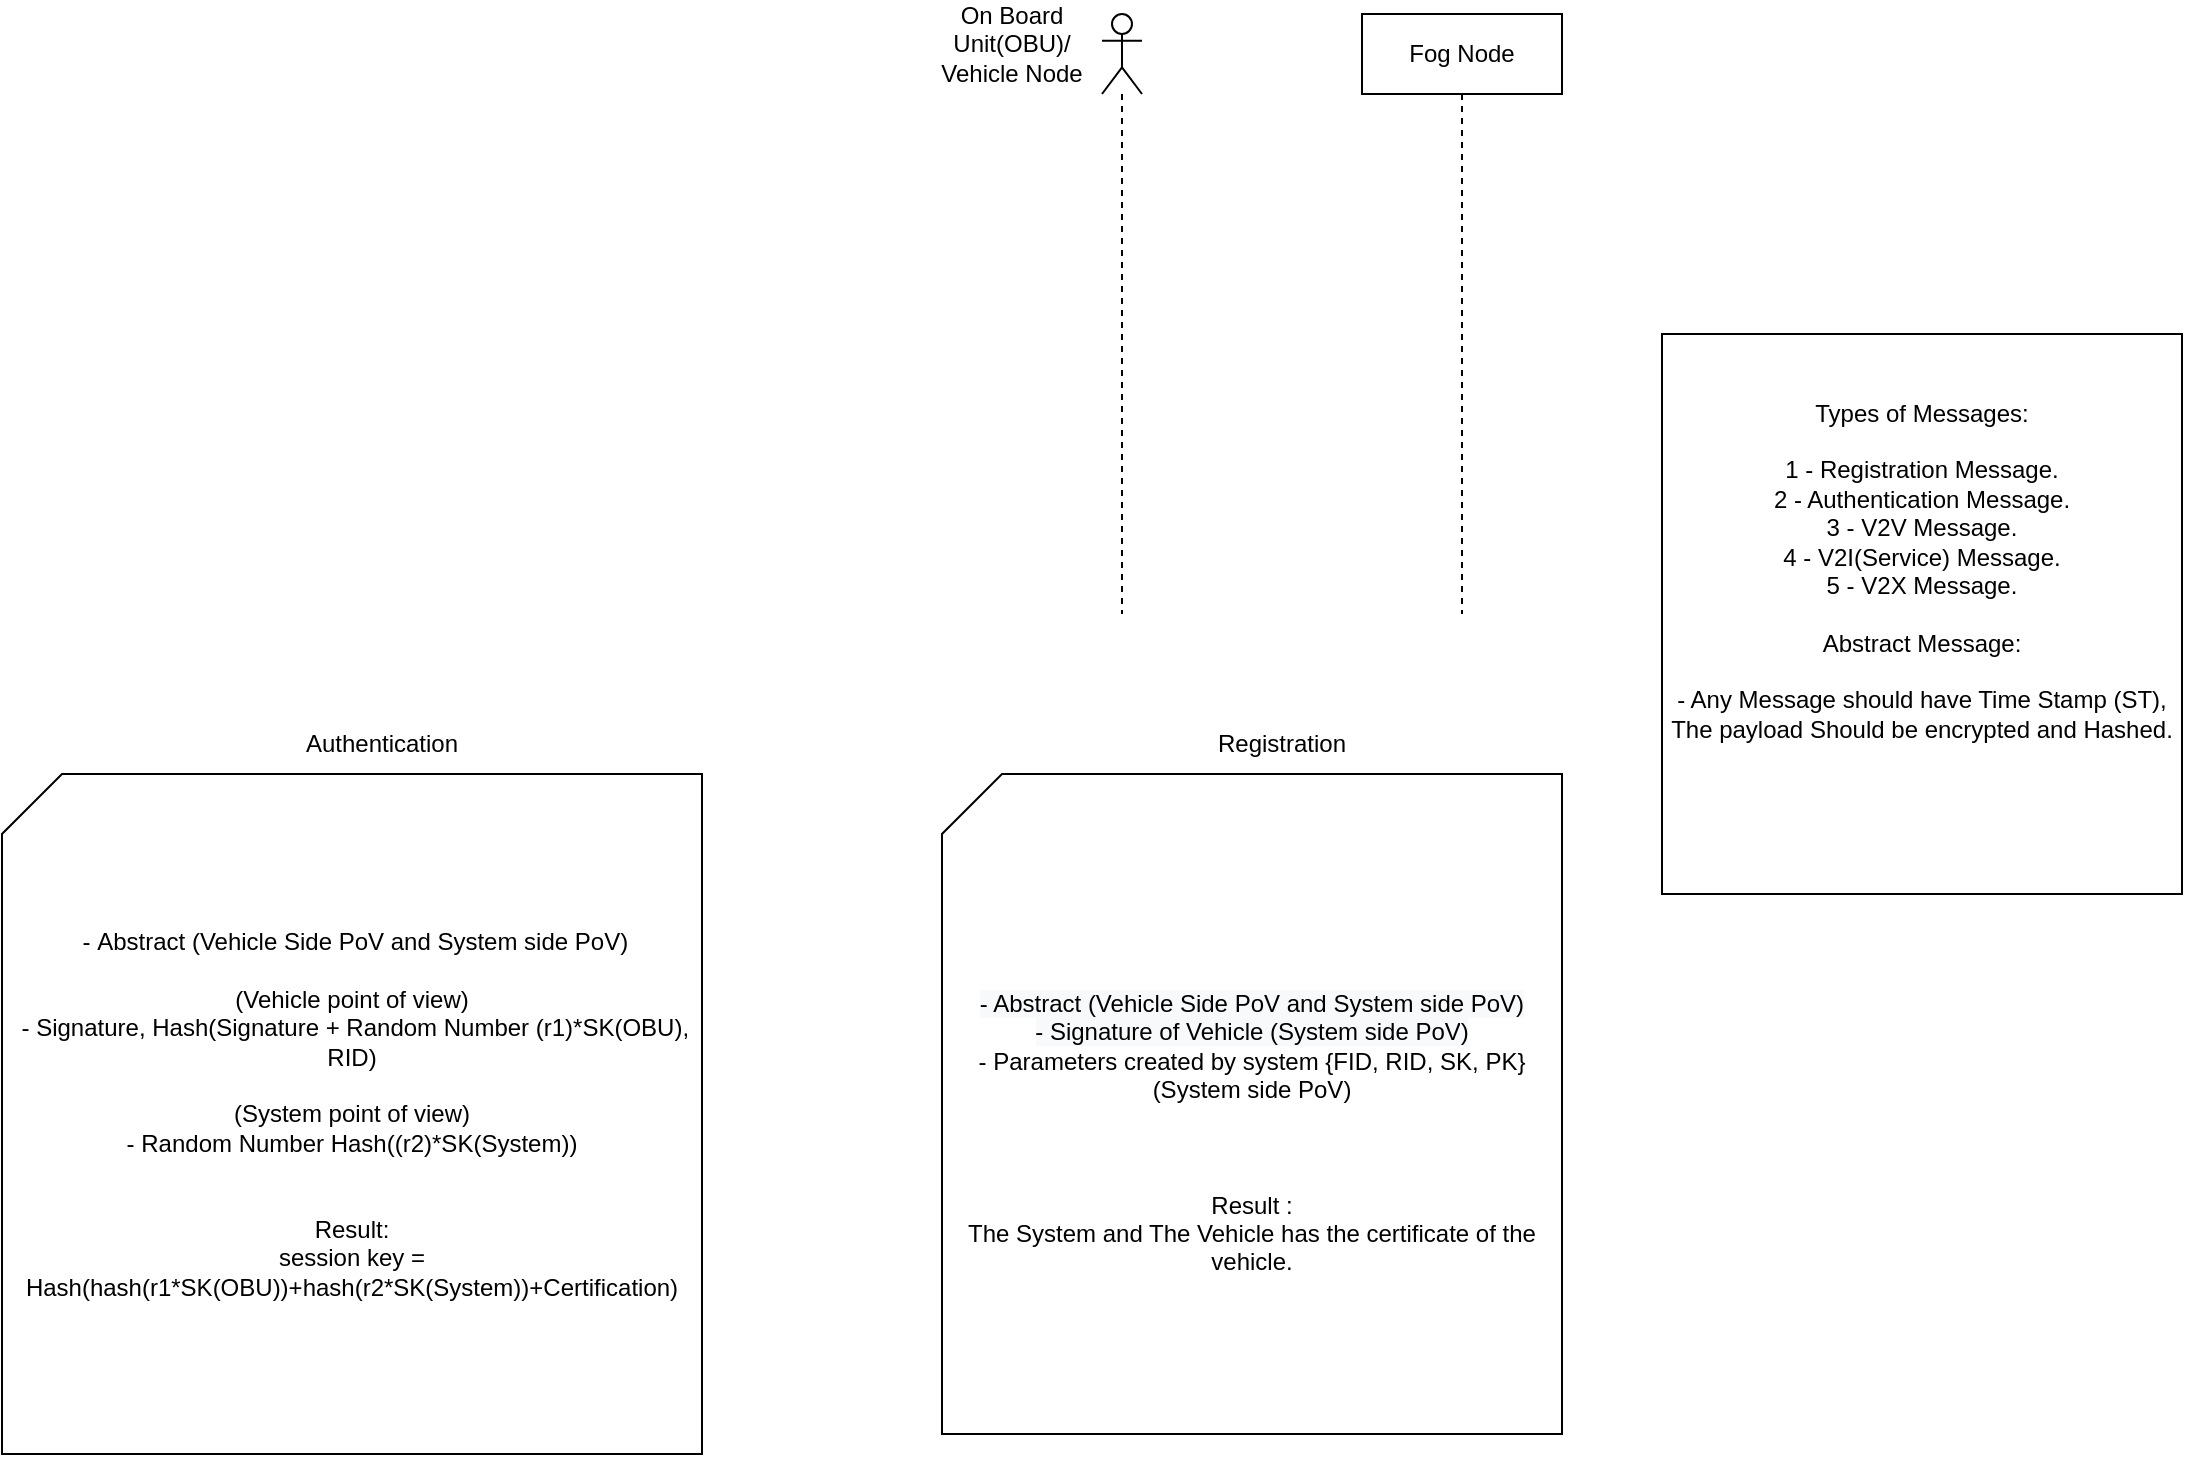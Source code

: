 <mxfile version="16.6.5" type="github">
  <diagram id="kgpKYQtTHZ0yAKxKKP6v" name="Page-1">
    <mxGraphModel dx="1483" dy="263" grid="1" gridSize="10" guides="1" tooltips="1" connect="1" arrows="1" fold="1" page="1" pageScale="1" pageWidth="850" pageHeight="1100" math="0" shadow="0">
      <root>
        <mxCell id="0" />
        <mxCell id="1" parent="0" />
        <mxCell id="RBewx2gTzVDehovNwCif-3" value="" style="shape=umlLifeline;participant=umlActor;perimeter=lifelinePerimeter;whiteSpace=wrap;html=1;container=1;collapsible=0;recursiveResize=0;verticalAlign=top;spacingTop=36;outlineConnect=0;" parent="1" vertex="1">
          <mxGeometry x="210" y="10" width="20" height="300" as="geometry" />
        </mxCell>
        <mxCell id="RBewx2gTzVDehovNwCif-4" value="On Board Unit(OBU)/ Vehicle Node" style="text;html=1;strokeColor=none;fillColor=none;align=center;verticalAlign=middle;whiteSpace=wrap;rounded=0;" parent="1" vertex="1">
          <mxGeometry x="120" y="10" width="90" height="30" as="geometry" />
        </mxCell>
        <mxCell id="Kf4kQ-f4R8IaYnsOuDyY-3" value="Fog Node&lt;br&gt;" style="shape=umlLifeline;perimeter=lifelinePerimeter;whiteSpace=wrap;html=1;container=1;collapsible=0;recursiveResize=0;outlineConnect=0;" parent="1" vertex="1">
          <mxGeometry x="340" y="10" width="100" height="300" as="geometry" />
        </mxCell>
        <mxCell id="KYvYnaWVsjCM7yM75yu5-8" value="&lt;span&gt;Types of Messages:&lt;/span&gt;&lt;br&gt;&lt;br&gt;&lt;span&gt;1 - Registration Message.&lt;/span&gt;&lt;br&gt;&lt;span&gt;2 - Authentication Message.&lt;/span&gt;&lt;br&gt;&lt;span&gt;3 - V2V Message.&lt;/span&gt;&lt;br&gt;&lt;span&gt;4 - V2I(Service) Message.&lt;/span&gt;&lt;br&gt;&lt;span&gt;5 - V2X Message.&lt;br&gt;&lt;br&gt;&lt;/span&gt;Abstract Message:&lt;br&gt;&lt;br&gt;- Any Message should have Time Stamp (ST), The payload Should be encrypted and Hashed.&lt;br&gt;&lt;span&gt;&lt;br&gt;&lt;br&gt;&lt;br&gt;&lt;/span&gt;" style="rounded=0;whiteSpace=wrap;html=1;" parent="1" vertex="1">
          <mxGeometry x="490" y="170" width="260" height="280" as="geometry" />
        </mxCell>
        <mxCell id="KYvYnaWVsjCM7yM75yu5-14" value="&lt;br&gt;&lt;br&gt;&lt;span style=&quot;color: rgb(0 , 0 , 0) ; font-family: &amp;#34;helvetica&amp;#34; ; font-size: 12px ; font-style: normal ; font-weight: 400 ; letter-spacing: normal ; text-align: left ; text-indent: 0px ; text-transform: none ; word-spacing: 0px ; background-color: rgb(248 , 249 , 250) ; display: inline ; float: none&quot;&gt;- Abstract (Vehicle Side PoV and System side PoV)&lt;/span&gt;&lt;br style=&quot;padding: 0px ; margin: 0px ; color: rgb(0 , 0 , 0) ; font-family: &amp;#34;helvetica&amp;#34; ; font-size: 12px ; font-style: normal ; font-weight: 400 ; letter-spacing: normal ; text-align: left ; text-indent: 0px ; text-transform: none ; word-spacing: 0px ; background-color: rgb(248 , 249 , 250)&quot;&gt;&lt;span style=&quot;color: rgb(0 , 0 , 0) ; font-family: &amp;#34;helvetica&amp;#34; ; font-size: 12px ; font-style: normal ; font-weight: 400 ; letter-spacing: normal ; text-align: left ; text-indent: 0px ; text-transform: none ; word-spacing: 0px ; background-color: rgb(248 , 249 , 250) ; display: inline ; float: none&quot;&gt;- Signature of Vehicle (System side PoV&lt;/span&gt;&lt;span style=&quot;color: rgb(0 , 0 , 0) ; font-family: &amp;#34;helvetica&amp;#34; ; font-size: 12px ; font-style: normal ; font-weight: 400 ; letter-spacing: normal ; text-align: left ; text-indent: 0px ; text-transform: none ; word-spacing: 0px ; background-color: rgb(248 , 249 , 250) ; display: inline ; float: none&quot;&gt;)&lt;br&gt;&lt;/span&gt;- Parameters created by system {FID, RID, SK, PK}&lt;span style=&quot;font-family: &amp;#34;helvetica&amp;#34; ; text-align: left&quot;&gt;(System side PoV&lt;/span&gt;&lt;span style=&quot;font-family: &amp;#34;helvetica&amp;#34; ; text-align: left&quot;&gt;)&lt;br&gt;&lt;br&gt;&lt;br&gt;&lt;br&gt;Result :&lt;br&gt;The System and The Vehicle has the certificate of the vehicle.&lt;br&gt;&lt;/span&gt;" style="shape=card;whiteSpace=wrap;html=1;" parent="1" vertex="1">
          <mxGeometry x="130" y="390" width="310" height="330" as="geometry" />
        </mxCell>
        <mxCell id="KYvYnaWVsjCM7yM75yu5-15" value="Registration" style="text;html=1;strokeColor=none;fillColor=none;align=center;verticalAlign=middle;whiteSpace=wrap;rounded=0;" parent="1" vertex="1">
          <mxGeometry x="160" y="360" width="280" height="30" as="geometry" />
        </mxCell>
        <mxCell id="KYvYnaWVsjCM7yM75yu5-16" value="&amp;nbsp;-&lt;span style=&quot;font-family: &amp;#34;helvetica&amp;#34; ; text-align: left&quot;&gt;&amp;nbsp;Abstract (Vehicle Side PoV and System side PoV)&lt;br&gt;&lt;br&gt;(Vehicle point of view)&lt;br&gt;&amp;nbsp;- Signature, Hash(Signature + Random Number (r1)*SK(OBU), RID)&lt;br&gt;&lt;br&gt;(System point of view)&lt;br&gt;- Random Number Hash((r2)&lt;/span&gt;&lt;span style=&quot;font-family: &amp;#34;helvetica&amp;#34; ; text-align: left&quot;&gt;*SK(System))&lt;br&gt;&lt;/span&gt;&lt;span style=&quot;font-family: &amp;#34;helvetica&amp;#34; ; text-align: left&quot;&gt;&lt;br&gt;&lt;br&gt;Result:&lt;br&gt;session key = Hash(hash(r1*SK(OBU))+hash(r2*SK(System))+Certification)&lt;br&gt;&lt;/span&gt;" style="shape=card;whiteSpace=wrap;html=1;" parent="1" vertex="1">
          <mxGeometry x="-340" y="390" width="350" height="340" as="geometry" />
        </mxCell>
        <mxCell id="KYvYnaWVsjCM7yM75yu5-17" value="Authentication" style="text;html=1;strokeColor=none;fillColor=none;align=center;verticalAlign=middle;whiteSpace=wrap;rounded=0;" parent="1" vertex="1">
          <mxGeometry x="-310" y="360" width="320" height="30" as="geometry" />
        </mxCell>
      </root>
    </mxGraphModel>
  </diagram>
</mxfile>

